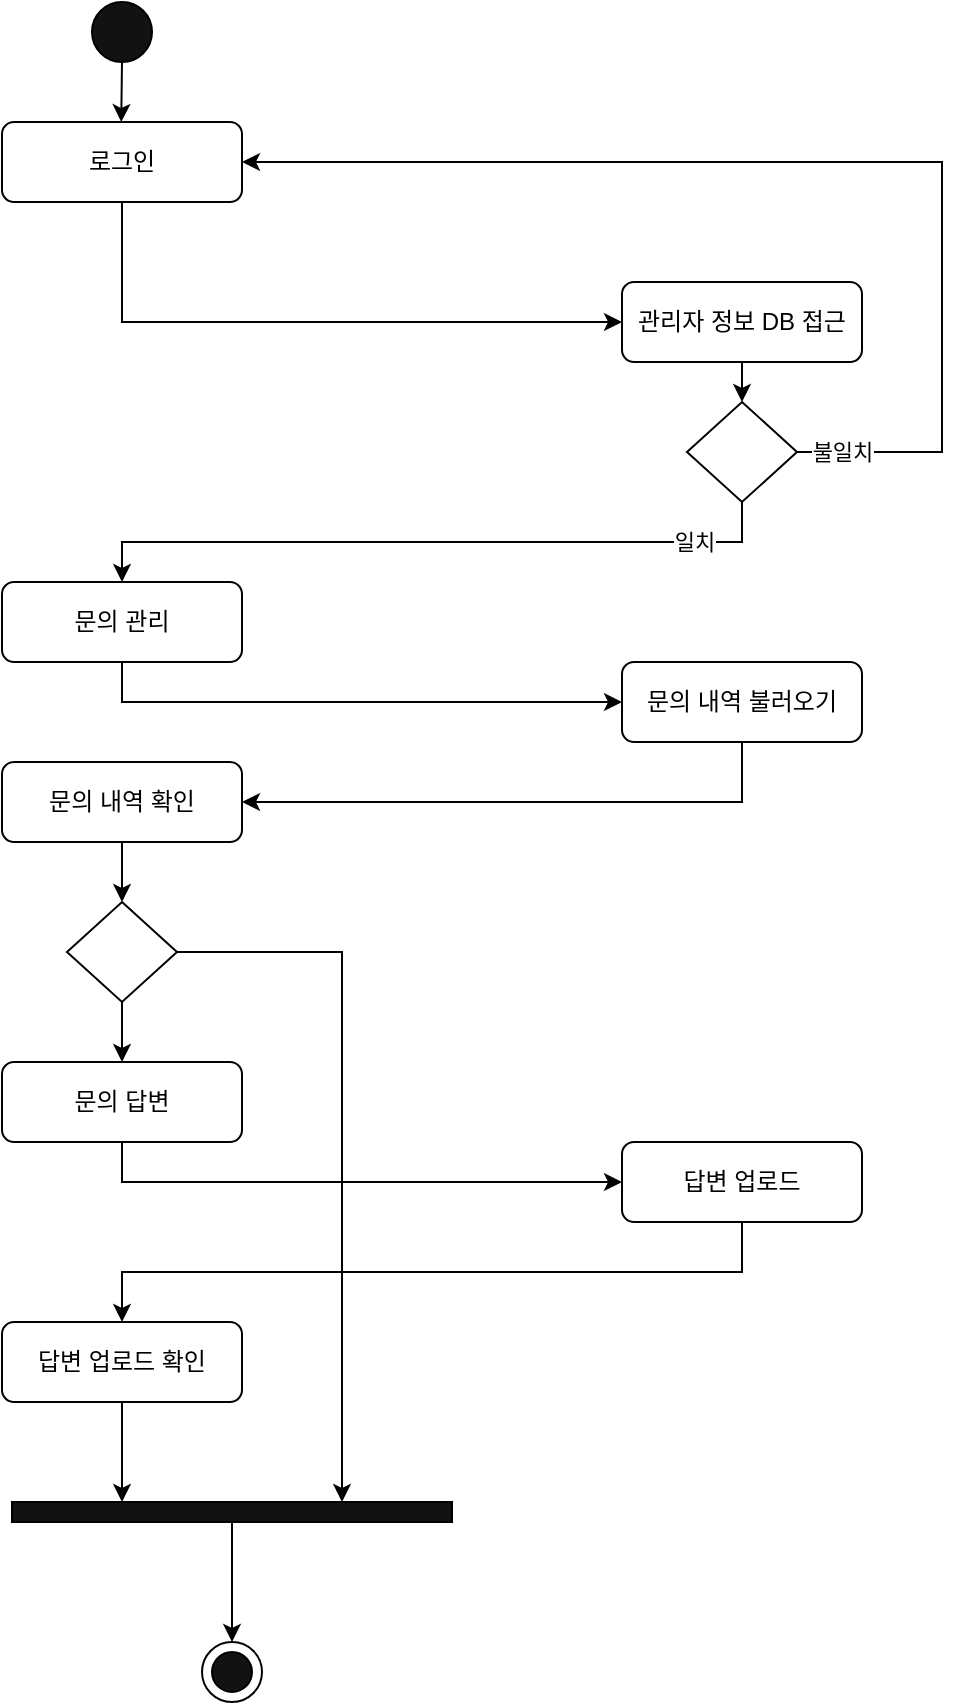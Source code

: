 <mxfile version="22.1.2" type="github">
  <diagram name="페이지-1" id="Np0-8j3lZ_INTy2ZnYN4">
    <mxGraphModel dx="1434" dy="750" grid="1" gridSize="10" guides="1" tooltips="1" connect="1" arrows="1" fold="1" page="1" pageScale="1" pageWidth="827" pageHeight="1169" math="0" shadow="0">
      <root>
        <mxCell id="0" />
        <mxCell id="1" parent="0" />
        <mxCell id="GQmYFKglvcywQy4LVJvo-47" style="edgeStyle=orthogonalEdgeStyle;rounded=0;orthogonalLoop=1;jettySize=auto;html=1;exitX=0.5;exitY=1;exitDx=0;exitDy=0;entryX=0.5;entryY=0;entryDx=0;entryDy=0;" edge="1" parent="1" source="GQmYFKglvcywQy4LVJvo-2">
          <mxGeometry relative="1" as="geometry">
            <mxPoint x="219.62" y="140" as="targetPoint" />
          </mxGeometry>
        </mxCell>
        <mxCell id="GQmYFKglvcywQy4LVJvo-2" value="" style="ellipse;whiteSpace=wrap;html=1;aspect=fixed;fillColor=#121212;" vertex="1" parent="1">
          <mxGeometry x="205" y="80" width="30" height="30" as="geometry" />
        </mxCell>
        <mxCell id="GQmYFKglvcywQy4LVJvo-37" value="" style="ellipse;whiteSpace=wrap;html=1;aspect=fixed;" vertex="1" parent="1">
          <mxGeometry x="260" y="900" width="30" height="30" as="geometry" />
        </mxCell>
        <mxCell id="GQmYFKglvcywQy4LVJvo-38" value="" style="ellipse;whiteSpace=wrap;html=1;aspect=fixed;fillColor=#121212;" vertex="1" parent="1">
          <mxGeometry x="265" y="905" width="20" height="20" as="geometry" />
        </mxCell>
        <mxCell id="GQmYFKglvcywQy4LVJvo-63" style="edgeStyle=orthogonalEdgeStyle;rounded=0;orthogonalLoop=1;jettySize=auto;html=1;exitX=0.5;exitY=1;exitDx=0;exitDy=0;entryX=0;entryY=0.5;entryDx=0;entryDy=0;" edge="1" parent="1" source="GQmYFKglvcywQy4LVJvo-58" target="GQmYFKglvcywQy4LVJvo-60">
          <mxGeometry relative="1" as="geometry" />
        </mxCell>
        <mxCell id="GQmYFKglvcywQy4LVJvo-58" value="로그인" style="rounded=1;whiteSpace=wrap;html=1;" vertex="1" parent="1">
          <mxGeometry x="160" y="140" width="120" height="40" as="geometry" />
        </mxCell>
        <mxCell id="GQmYFKglvcywQy4LVJvo-59" style="edgeStyle=orthogonalEdgeStyle;rounded=0;orthogonalLoop=1;jettySize=auto;html=1;exitX=0.5;exitY=1;exitDx=0;exitDy=0;entryX=0.5;entryY=0;entryDx=0;entryDy=0;" edge="1" parent="1" source="GQmYFKglvcywQy4LVJvo-60" target="GQmYFKglvcywQy4LVJvo-61">
          <mxGeometry relative="1" as="geometry" />
        </mxCell>
        <mxCell id="GQmYFKglvcywQy4LVJvo-60" value="관리자 정보 DB 접근" style="rounded=1;whiteSpace=wrap;html=1;" vertex="1" parent="1">
          <mxGeometry x="470" y="220" width="120" height="40" as="geometry" />
        </mxCell>
        <mxCell id="GQmYFKglvcywQy4LVJvo-64" value="불일치" style="edgeStyle=orthogonalEdgeStyle;rounded=0;orthogonalLoop=1;jettySize=auto;html=1;exitX=1;exitY=0.5;exitDx=0;exitDy=0;entryX=1;entryY=0.5;entryDx=0;entryDy=0;" edge="1" parent="1" source="GQmYFKglvcywQy4LVJvo-61" target="GQmYFKglvcywQy4LVJvo-58">
          <mxGeometry x="-0.921" relative="1" as="geometry">
            <Array as="points">
              <mxPoint x="630" y="305" />
              <mxPoint x="630" y="160" />
            </Array>
            <mxPoint as="offset" />
          </mxGeometry>
        </mxCell>
        <mxCell id="GQmYFKglvcywQy4LVJvo-69" value="일치" style="edgeStyle=orthogonalEdgeStyle;rounded=0;orthogonalLoop=1;jettySize=auto;html=1;exitX=0.5;exitY=1;exitDx=0;exitDy=0;entryX=0.5;entryY=0;entryDx=0;entryDy=0;" edge="1" parent="1" source="GQmYFKglvcywQy4LVJvo-61" target="GQmYFKglvcywQy4LVJvo-70">
          <mxGeometry x="-0.75" relative="1" as="geometry">
            <mxPoint x="220" y="380" as="targetPoint" />
            <mxPoint as="offset" />
          </mxGeometry>
        </mxCell>
        <mxCell id="GQmYFKglvcywQy4LVJvo-61" value="" style="rhombus;whiteSpace=wrap;html=1;" vertex="1" parent="1">
          <mxGeometry x="502.5" y="280" width="55" height="50" as="geometry" />
        </mxCell>
        <mxCell id="GQmYFKglvcywQy4LVJvo-75" style="edgeStyle=orthogonalEdgeStyle;rounded=0;orthogonalLoop=1;jettySize=auto;html=1;exitX=0.5;exitY=1;exitDx=0;exitDy=0;entryX=0;entryY=0.5;entryDx=0;entryDy=0;" edge="1" parent="1" source="GQmYFKglvcywQy4LVJvo-70" target="GQmYFKglvcywQy4LVJvo-77">
          <mxGeometry relative="1" as="geometry">
            <mxPoint x="152" y="450" as="targetPoint" />
          </mxGeometry>
        </mxCell>
        <mxCell id="GQmYFKglvcywQy4LVJvo-70" value="문의 관리" style="rounded=1;whiteSpace=wrap;html=1;" vertex="1" parent="1">
          <mxGeometry x="160" y="370" width="120" height="40" as="geometry" />
        </mxCell>
        <mxCell id="GQmYFKglvcywQy4LVJvo-78" style="edgeStyle=orthogonalEdgeStyle;rounded=0;orthogonalLoop=1;jettySize=auto;html=1;exitX=0.5;exitY=1;exitDx=0;exitDy=0;entryX=1;entryY=0.5;entryDx=0;entryDy=0;" edge="1" parent="1" source="GQmYFKglvcywQy4LVJvo-77" target="GQmYFKglvcywQy4LVJvo-80">
          <mxGeometry relative="1" as="geometry">
            <mxPoint x="530" y="520" as="targetPoint" />
          </mxGeometry>
        </mxCell>
        <mxCell id="GQmYFKglvcywQy4LVJvo-77" value="문의 내역 불러오기" style="rounded=1;whiteSpace=wrap;html=1;" vertex="1" parent="1">
          <mxGeometry x="470" y="410" width="120" height="40" as="geometry" />
        </mxCell>
        <mxCell id="GQmYFKglvcywQy4LVJvo-91" style="edgeStyle=orthogonalEdgeStyle;rounded=0;orthogonalLoop=1;jettySize=auto;html=1;exitX=0.5;exitY=1;exitDx=0;exitDy=0;entryX=0.5;entryY=0;entryDx=0;entryDy=0;" edge="1" parent="1" source="GQmYFKglvcywQy4LVJvo-80" target="GQmYFKglvcywQy4LVJvo-89">
          <mxGeometry relative="1" as="geometry" />
        </mxCell>
        <mxCell id="GQmYFKglvcywQy4LVJvo-80" value="문의 내역 확인" style="rounded=1;whiteSpace=wrap;html=1;" vertex="1" parent="1">
          <mxGeometry x="160" y="460" width="120" height="40" as="geometry" />
        </mxCell>
        <mxCell id="GQmYFKglvcywQy4LVJvo-94" style="edgeStyle=orthogonalEdgeStyle;rounded=0;orthogonalLoop=1;jettySize=auto;html=1;exitX=0.5;exitY=1;exitDx=0;exitDy=0;entryX=0;entryY=0.5;entryDx=0;entryDy=0;" edge="1" parent="1" source="GQmYFKglvcywQy4LVJvo-87" target="GQmYFKglvcywQy4LVJvo-93">
          <mxGeometry relative="1" as="geometry" />
        </mxCell>
        <mxCell id="GQmYFKglvcywQy4LVJvo-87" value="문의 답변" style="rounded=1;whiteSpace=wrap;html=1;" vertex="1" parent="1">
          <mxGeometry x="160" y="610" width="120" height="40" as="geometry" />
        </mxCell>
        <mxCell id="GQmYFKglvcywQy4LVJvo-92" style="edgeStyle=orthogonalEdgeStyle;rounded=0;orthogonalLoop=1;jettySize=auto;html=1;exitX=0.5;exitY=1;exitDx=0;exitDy=0;entryX=0.5;entryY=0;entryDx=0;entryDy=0;" edge="1" parent="1" source="GQmYFKglvcywQy4LVJvo-89" target="GQmYFKglvcywQy4LVJvo-87">
          <mxGeometry relative="1" as="geometry" />
        </mxCell>
        <mxCell id="GQmYFKglvcywQy4LVJvo-102" style="edgeStyle=orthogonalEdgeStyle;rounded=0;orthogonalLoop=1;jettySize=auto;html=1;exitX=1;exitY=0.5;exitDx=0;exitDy=0;entryX=0.75;entryY=0;entryDx=0;entryDy=0;" edge="1" parent="1" source="GQmYFKglvcywQy4LVJvo-89" target="GQmYFKglvcywQy4LVJvo-101">
          <mxGeometry relative="1" as="geometry" />
        </mxCell>
        <mxCell id="GQmYFKglvcywQy4LVJvo-89" value="" style="rhombus;whiteSpace=wrap;html=1;" vertex="1" parent="1">
          <mxGeometry x="192.5" y="530" width="55" height="50" as="geometry" />
        </mxCell>
        <mxCell id="GQmYFKglvcywQy4LVJvo-99" style="edgeStyle=orthogonalEdgeStyle;rounded=0;orthogonalLoop=1;jettySize=auto;html=1;exitX=0.5;exitY=1;exitDx=0;exitDy=0;entryX=0.5;entryY=0;entryDx=0;entryDy=0;" edge="1" parent="1" source="GQmYFKglvcywQy4LVJvo-93" target="GQmYFKglvcywQy4LVJvo-98">
          <mxGeometry relative="1" as="geometry" />
        </mxCell>
        <mxCell id="GQmYFKglvcywQy4LVJvo-93" value="답변 업로드" style="rounded=1;whiteSpace=wrap;html=1;" vertex="1" parent="1">
          <mxGeometry x="470" y="650" width="120" height="40" as="geometry" />
        </mxCell>
        <mxCell id="GQmYFKglvcywQy4LVJvo-103" style="edgeStyle=orthogonalEdgeStyle;rounded=0;orthogonalLoop=1;jettySize=auto;html=1;exitX=0.5;exitY=1;exitDx=0;exitDy=0;entryX=0.25;entryY=0;entryDx=0;entryDy=0;" edge="1" parent="1" source="GQmYFKglvcywQy4LVJvo-98" target="GQmYFKglvcywQy4LVJvo-101">
          <mxGeometry relative="1" as="geometry" />
        </mxCell>
        <mxCell id="GQmYFKglvcywQy4LVJvo-98" value="답변 업로드 확인" style="rounded=1;whiteSpace=wrap;html=1;" vertex="1" parent="1">
          <mxGeometry x="160" y="740" width="120" height="40" as="geometry" />
        </mxCell>
        <mxCell id="GQmYFKglvcywQy4LVJvo-104" style="edgeStyle=orthogonalEdgeStyle;rounded=0;orthogonalLoop=1;jettySize=auto;html=1;exitX=0.5;exitY=1;exitDx=0;exitDy=0;entryX=0.5;entryY=0;entryDx=0;entryDy=0;" edge="1" parent="1" source="GQmYFKglvcywQy4LVJvo-101" target="GQmYFKglvcywQy4LVJvo-37">
          <mxGeometry relative="1" as="geometry" />
        </mxCell>
        <mxCell id="GQmYFKglvcywQy4LVJvo-101" value="" style="rounded=0;whiteSpace=wrap;html=1;fillColor=#121212;" vertex="1" parent="1">
          <mxGeometry x="165" y="830" width="220" height="10" as="geometry" />
        </mxCell>
      </root>
    </mxGraphModel>
  </diagram>
</mxfile>
